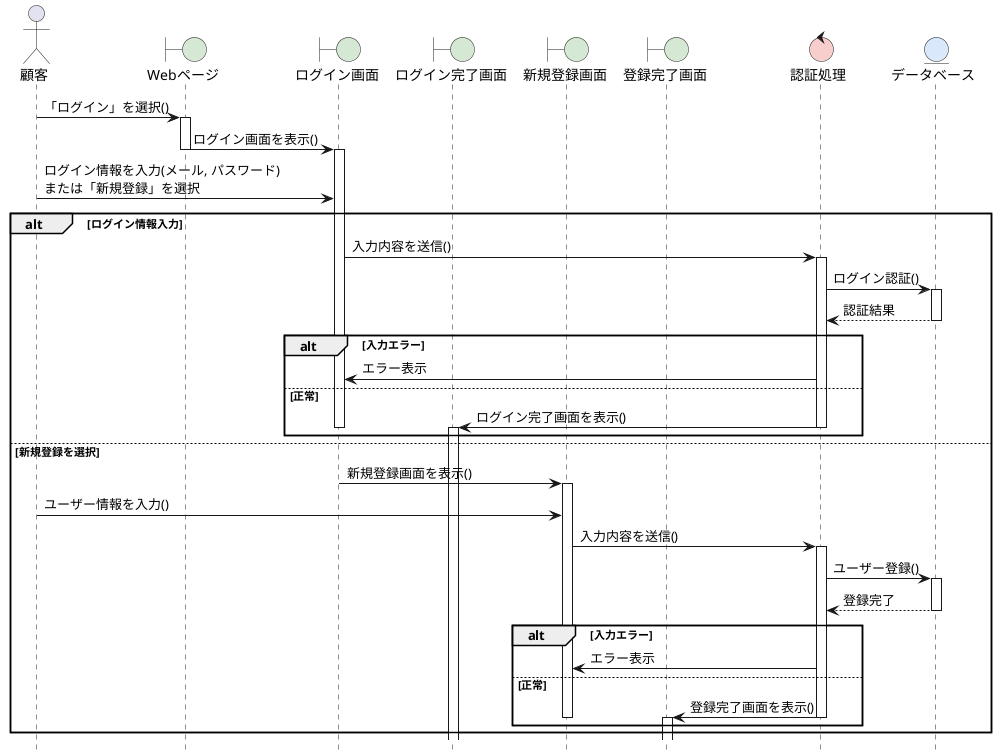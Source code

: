 @startuml Web訪問者システム-ログインシーケンス図
hide footbox
skinparam boundaryBackgroundColor #D5E8D4
skinparam controlBackgroundColor  #F8CECC
skinparam entityBackgroundColor   #DAE8FC

actor 顧客 as A
boundary Webページ as B1
boundary ログイン画面 as B2
boundary ログイン完了画面 as B3
boundary 新規登録画面 as B4
boundary 登録完了画面 as B5
control 認証処理 as C1
entity データベース as E

' 基本フロー
A -> B1: 「ログイン」を選択()
activate B1

B1 -> B2: ログイン画面を表示()
deactivate B1
activate B2

A -> B2: ログイン情報を入力(メール, パスワード)\nまたは「新規登録」を選択
alt ログイン情報入力
  B2 -> C1: 入力内容を送信()
  activate C1
  C1 -> E: ログイン認証()
  activate E
  E --> C1: 認証結果
  deactivate E
  alt 入力エラー
    C1 -> B2: エラー表示
  else 正常
    C1 -> B3: ログイン完了画面を表示()
    deactivate C1
    deactivate B2
    activate B3
  end
else 新規登録を選択
  B2 -> B4: 新規登録画面を表示()
  deactivate B2
  activate B4
  A -> B4: ユーザー情報を入力()
  B4 -> C1: 入力内容を送信()
  activate C1
  C1 -> E: ユーザー登録()
  activate E
  E --> C1: 登録完了
  deactivate E
  alt 入力エラー
    C1 -> B4: エラー表示
  else 正常
    C1 -> B5: 登録完了画面を表示()
    deactivate C1
    deactivate B4
    activate B5
  end
end

@enduml
